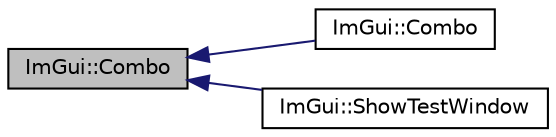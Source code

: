 digraph "ImGui::Combo"
{
 // INTERACTIVE_SVG=YES
  edge [fontname="Helvetica",fontsize="10",labelfontname="Helvetica",labelfontsize="10"];
  node [fontname="Helvetica",fontsize="10",shape=record];
  rankdir="LR";
  Node1 [label="ImGui::Combo",height=0.2,width=0.4,color="black", fillcolor="grey75", style="filled" fontcolor="black"];
  Node1 -> Node2 [dir="back",color="midnightblue",fontsize="10",style="solid",fontname="Helvetica"];
  Node2 [label="ImGui::Combo",height=0.2,width=0.4,color="black", fillcolor="white", style="filled",URL="$namespace_im_gui.html#af11d6561629de63e014da369186591df"];
  Node1 -> Node3 [dir="back",color="midnightblue",fontsize="10",style="solid",fontname="Helvetica"];
  Node3 [label="ImGui::ShowTestWindow",height=0.2,width=0.4,color="black", fillcolor="white", style="filled",URL="$namespace_im_gui.html#a0c68c05a17d1f5f25f99213cfa722b8d"];
}
